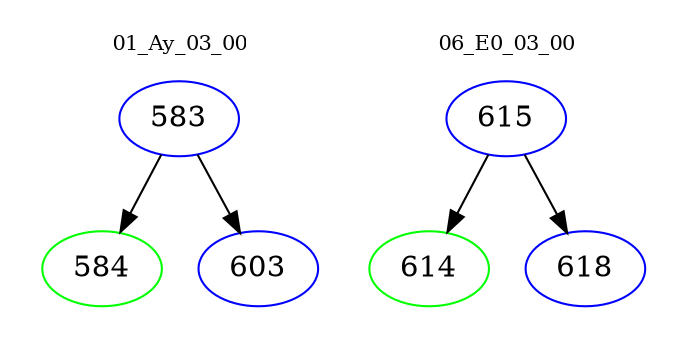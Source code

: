 digraph{
subgraph cluster_0 {
color = white
label = "01_Ay_03_00";
fontsize=10;
T0_583 [label="583", color="blue"]
T0_583 -> T0_584 [color="black"]
T0_584 [label="584", color="green"]
T0_583 -> T0_603 [color="black"]
T0_603 [label="603", color="blue"]
}
subgraph cluster_1 {
color = white
label = "06_E0_03_00";
fontsize=10;
T1_615 [label="615", color="blue"]
T1_615 -> T1_614 [color="black"]
T1_614 [label="614", color="green"]
T1_615 -> T1_618 [color="black"]
T1_618 [label="618", color="blue"]
}
}
